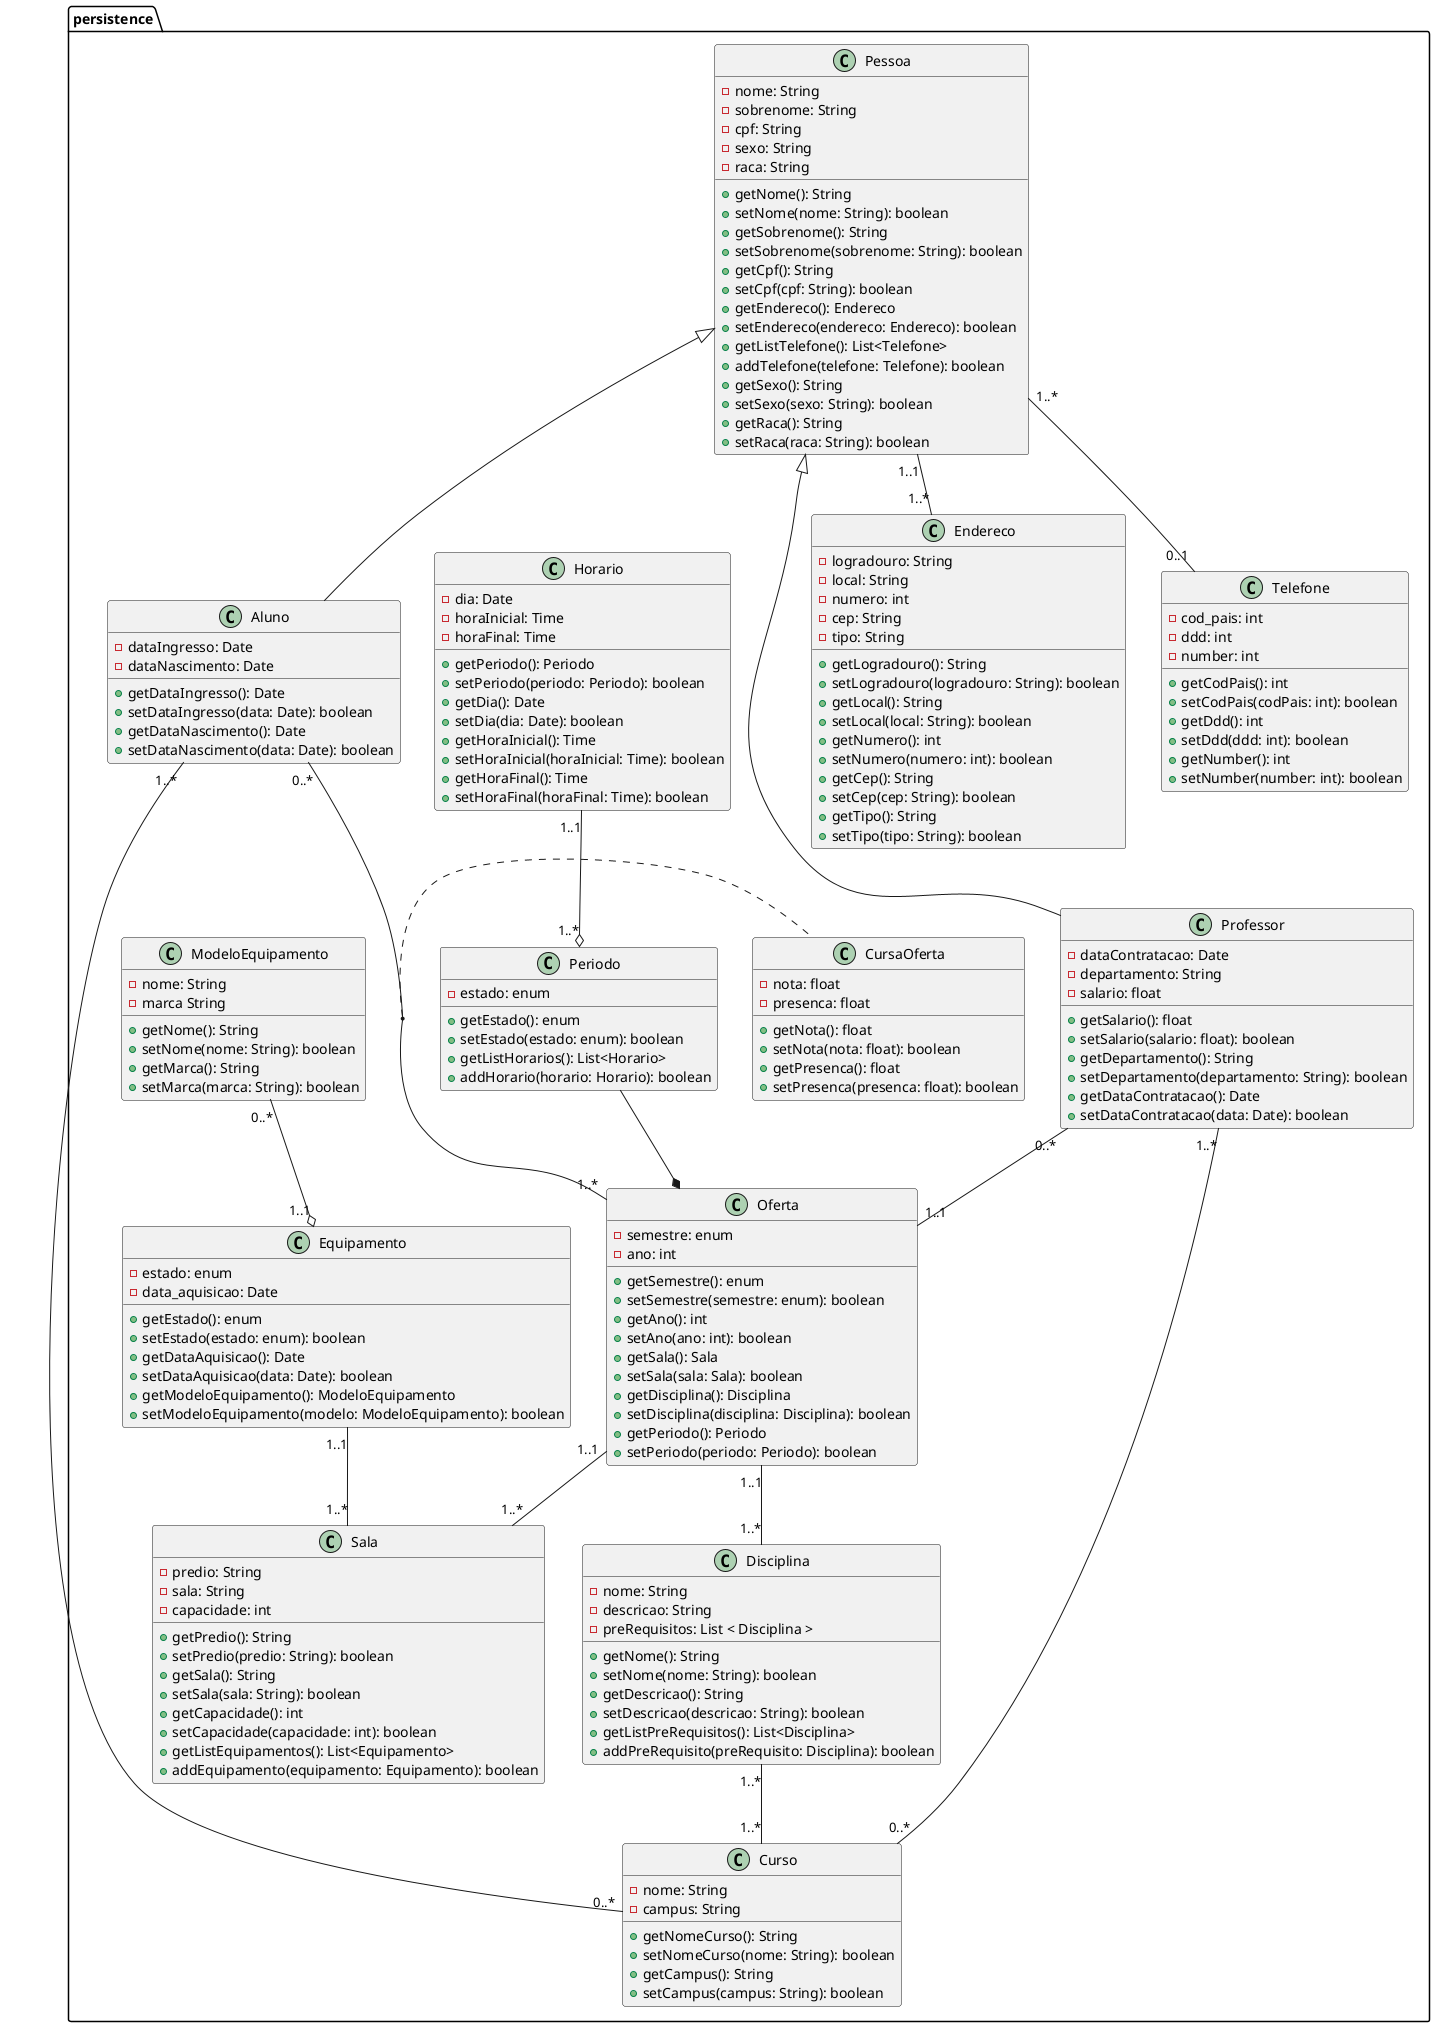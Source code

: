 @startuml trabalho_engenharia_persistence

package "persistence" {
    ' A classe Pessoa tem os métodos get e set para lista telefônica e
    ' endereço, pois tais classes estão presentes na classe Pessoa, só
    ' não estão presentes no diagrama pois a relação já indica a presença.
    class Pessoa {
        - nome: String
        - sobrenome: String
        - cpf: String
        - sexo: String
        - raca: String

        + getNome(): String
        + setNome(nome: String): boolean
        + getSobrenome(): String
        + setSobrenome(sobrenome: String): boolean
        + getCpf(): String
        + setCpf(cpf: String): boolean
        + getEndereco(): Endereco
        + setEndereco(endereco: Endereco): boolean
        + getListTelefone(): List<Telefone>
        + addTelefone(telefone: Telefone): boolean
        + getSexo(): String
        + setSexo(sexo: String): boolean
        + getRaca(): String
        + setRaca(raca: String): boolean
    }


    '  Aluno herda da classe Pessoa
    Pessoa <|-- Aluno
    ' A relação de aluno para curso é de 1 para muitos, pois um aluno pode
    ' estar matriculado em mais de um curso. Já a relação de curso para aluno
    ' é de 0 para muitos, pois um curso pode não ter nenhum aluno matriculado.
    Aluno "1..*" -- "0..*" Curso
    ' Um aluno pode estar em zero ou mais ofertas, porém uma oferta deve ter
    ' pelo menos um aluno.
    Aluno "0..*" -- "1..*" Oferta
    (Aluno, Oferta) .. CursaOferta
    class Aluno {
        - dataIngresso: Date
        - dataNascimento: Date

        + getDataIngresso(): Date
        + setDataIngresso(data: Date): boolean
        + getDataNascimento(): Date
        + setDataNascimento(data: Date): boolean
    }

    class CursaOferta {
        - nota: float
        - presenca: float

        + getNota(): float
        + setNota(nota: float): boolean
        + getPresenca(): float
        + setPresenca(presenca: float): boolean
    }

    
    ' Professor herda da classe Pessoa.
    Pessoa <|-- Professor
    ' A relação de professor para curso é de 1 para muitos, pois um professor
    ' pode lecionar em mais de um curso. Já a relação de curso para professor
    ' é de 0 para muitos, pois um curso pode não ter nenhum professor lecionando.
    Professor "1..*" -- "0..*" Curso
    ' Um professor pode lecionar zero ou mais ofertas, porém uma oferta só pode
    ' ter um professor.
    Professor "0..*" -- "1..1" Oferta
    class Professor {
        - dataContratacao: Date
        - departamento: String
        - salario: float

        + getSalario(): float
        + setSalario(salario: float): boolean
        + getDepartamento(): String
        + setDepartamento(departamento: String): boolean
        + getDataContratacao(): Date
        + setDataContratacao(data: Date): boolean
    }

    ' Uma pessoa só pode ter um endereço, mas um endereço pode estar
    ' associado a mais de uma pessoa.
    Pessoa "1..1" -- "1..*" Endereco
    class Endereco {
        - logradouro: String
        - local: String
        - numero: int
        - cep: String
        - tipo: String

        + getLogradouro(): String
        + setLogradouro(logradouro: String): boolean
        + getLocal(): String
        + setLocal(local: String): boolean
        + getNumero(): int
        + setNumero(numero: int): boolean
        + getCep(): String
        + setCep(cep: String): boolean
        + getTipo(): String
        + setTipo(tipo: String): boolean
    }


    ' A relação é simples, já que uma pessoa pode ter vários telefones,
    ' mas um telefone pode ou não estar associado a uma pessoa.
    Pessoa "1..*" -- "0..1" Telefone
    class Telefone {
        - cod_pais: int
        - ddd: int
        - number: int

        + getCodPais(): int
        + setCodPais(codPais: int): boolean
        + getDdd(): int
        + setDdd(ddd: int): boolean
        + getNumber(): int
        + setNumber(number: int): boolean
    }

    class Curso{
        - nome: String
        - campus: String

        + getNomeCurso(): String
        + setNomeCurso(nome: String): boolean
        + getCampus(): String
        + setCampus(campus: String): boolean
    }

    ' A relação é de muitos para muitos para as duas classes. 
    ' Dessa forma, não existe uma relação de agregação ou composição.
    Disciplina "1..*" -- "1..*" Curso
    class Disciplina {
        - nome: String
        - descricao: String
        - preRequisitos: List < Disciplina >

        + getNome(): String
        + setNome(nome: String): boolean
        + getDescricao(): String
        + setDescricao(descricao: String): boolean
        + getListPreRequisitos(): List<Disciplina>
        + addPreRequisito(preRequisito: Disciplina): boolean
    }

    ' Uma oferta só pode estar associada a uma disciplina, mas uma disciplina
    ' pode ter várias ofertas. Da mesma forma, uma oferta só pode ser ministrada
    ' em uma sala, mas uma sala pode ter várias ofertas durante os horários.
    ' Além disso, Sala e Disciplina estão ímplicitos na classe Oferta, por isso
    ' não estão presentes no diagrama.
    Oferta "1..1" -- "1..*" Disciplina
    Oferta "1..1" -- "1..*" Sala
    class Oferta {
        - semestre: enum
        - ano: int

        + getSemestre(): enum
        + setSemestre(semestre: enum): boolean
        + getAno(): int
        + setAno(ano: int): boolean
        + getSala(): Sala
        + setSala(sala: Sala): boolean
        + getDisciplina(): Disciplina
        + setDisciplina(disciplina: Disciplina): boolean
        + getPeriodo(): Periodo
        + setPeriodo(periodo: Periodo): boolean
    }

    Horario "1..1" --o "1..*" Periodo
    class Horario {
        - dia: Date
        - horaInicial: Time
        - horaFinal: Time

        + getPeriodo(): Periodo
        + setPeriodo(periodo: Periodo): boolean
        + getDia(): Date
        + setDia(dia: Date): boolean
        + getHoraInicial(): Time
        + setHoraInicial(horaInicial: Time): boolean
        + getHoraFinal(): Time
        + setHoraFinal(horaFinal: Time): boolean
    }

    ' Periodo só vai existir a partir de uma oferta, por isso a relação
    ' é de composição. Além disso, um período só pode estar associado a 
    ' uma oferta, e uma oferta só pode ter um período.
    Periodo --* Oferta
    class Periodo {
        - estado: enum

        + getEstado(): enum
        + setEstado(estado: enum): boolean
        + getListHorarios(): List<Horario>
        + addHorario(horario: Horario): boolean
    }

    ' Sala tem get e set para equipamentos, mas os atributos
    ' estão implícitos na classe Sala.
    class Sala {
        - predio: String
        - sala: String
        - capacidade: int

        + getPredio(): String
        + setPredio(predio: String): boolean
        + getSala(): String
        + setSala(sala: String): boolean
        + getCapacidade(): int
        + setCapacidade(capacidade: int): boolean
        + getListEquipamentos(): List<Equipamento>
        + addEquipamento(equipamento: Equipamento): boolean
    }

    ' A relação é de agregação, visto que ModeloEquipamento complementa Equipamento.
    ' Além disso, um modelo de equipamento pode estar associado 
    ' a mais de um equipamento, mas um equipamento só pode estar
    ' associado a um modelo de equipamento.
    ModeloEquipamento "0..*" --o "1..1" Equipamento
    class ModeloEquipamento {
        - nome: String
        - marca String

        + getNome(): String
        + setNome(nome: String): boolean
        + getMarca(): String
        + setMarca(marca: String): boolean
    }

    ' Um equipamento só pode estar em uma sala. Porém, uma sala pode ter
    ' vários equipamentos.
    Equipamento "1..1" -- "1..*" Sala
    class Equipamento {
        - estado: enum
        - data_aquisicao: Date

        + getEstado(): enum
        + setEstado(estado: enum): boolean
        + getDataAquisicao(): Date
        + setDataAquisicao(data: Date): boolean
        + getModeloEquipamento(): ModeloEquipamento
        + setModeloEquipamento(modelo: ModeloEquipamento): boolean
    }
}

@enduml
